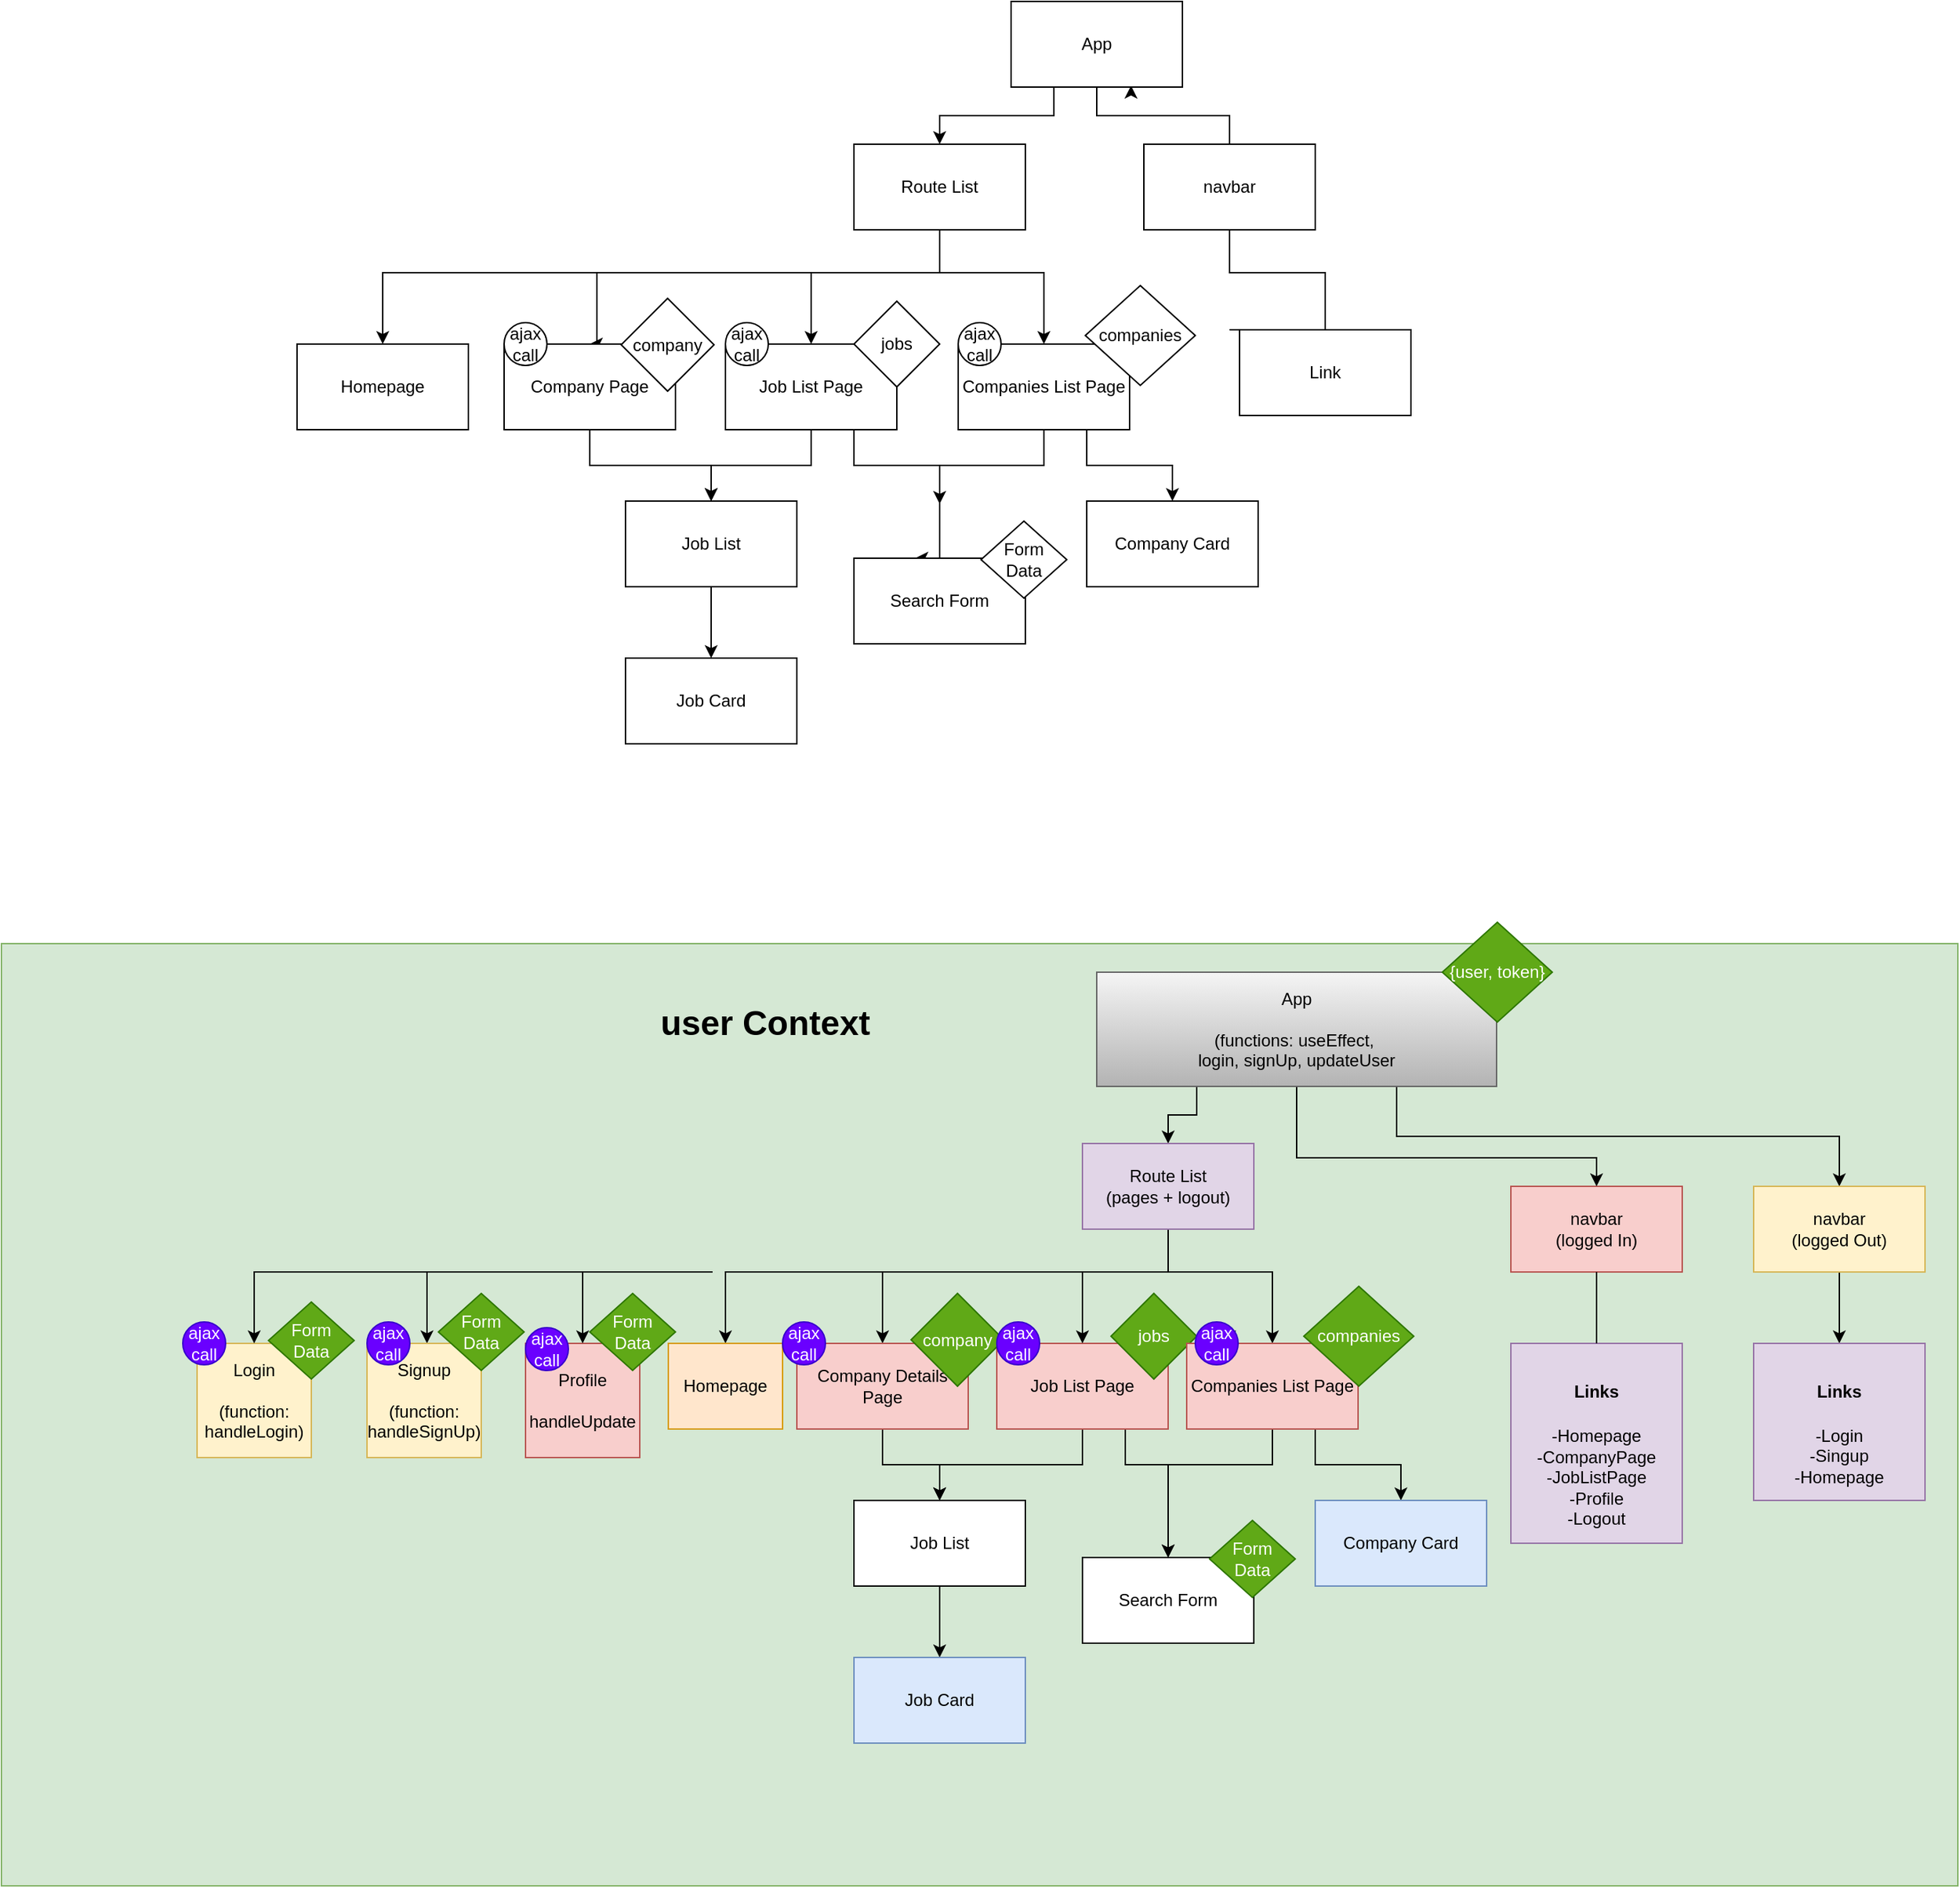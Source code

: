 <?xml version="1.0" encoding="UTF-8"?>
<mxfile version="21.3.6" type="google">
  <diagram name="Page-1" id="k6efzP_CLwAkw8BMIJ7L">
    <mxGraphModel dx="1760" dy="486" grid="1" gridSize="10" guides="1" tooltips="1" connect="1" arrows="1" fold="1" page="1" pageScale="1" pageWidth="850" pageHeight="1100" math="0" shadow="0">
      <root>
        <mxCell id="0" />
        <mxCell id="1" parent="0" />
        <mxCell id="GHfVv0XTAEKPI9skxGSw-54" style="edgeStyle=orthogonalEdgeStyle;rounded=0;orthogonalLoop=1;jettySize=auto;html=1;entryX=0.7;entryY=0.983;entryDx=0;entryDy=0;entryPerimeter=0;" parent="1" source="GHfVv0XTAEKPI9skxGSw-1" target="GHfVv0XTAEKPI9skxGSw-13" edge="1">
          <mxGeometry relative="1" as="geometry">
            <Array as="points">
              <mxPoint x="343" y="110" />
              <mxPoint x="250" y="110" />
              <mxPoint x="250" y="90" />
            </Array>
          </mxGeometry>
        </mxCell>
        <mxCell id="GHfVv0XTAEKPI9skxGSw-1" value="navbar" style="rounded=0;whiteSpace=wrap;html=1;" parent="1" vertex="1">
          <mxGeometry x="283" y="130" width="120" height="60" as="geometry" />
        </mxCell>
        <mxCell id="GHfVv0XTAEKPI9skxGSw-3" value="Link" style="rounded=0;whiteSpace=wrap;html=1;" parent="1" vertex="1">
          <mxGeometry x="350" y="260" width="120" height="60" as="geometry" />
        </mxCell>
        <mxCell id="GHfVv0XTAEKPI9skxGSw-7" value="" style="endArrow=none;html=1;rounded=0;entryX=0.5;entryY=1;entryDx=0;entryDy=0;exitX=0.5;exitY=0;exitDx=0;exitDy=0;" parent="1" source="GHfVv0XTAEKPI9skxGSw-3" target="GHfVv0XTAEKPI9skxGSw-1" edge="1">
          <mxGeometry width="50" height="50" relative="1" as="geometry">
            <mxPoint x="343" y="300" as="sourcePoint" />
            <mxPoint x="373" y="340" as="targetPoint" />
            <Array as="points">
              <mxPoint x="410" y="220" />
              <mxPoint x="343" y="220" />
            </Array>
          </mxGeometry>
        </mxCell>
        <mxCell id="GHfVv0XTAEKPI9skxGSw-12" value="" style="endArrow=none;html=1;rounded=0;exitX=0.5;exitY=0;exitDx=0;exitDy=0;" parent="1" source="GHfVv0XTAEKPI9skxGSw-3" edge="1">
          <mxGeometry width="50" height="50" relative="1" as="geometry">
            <mxPoint x="323" y="390" as="sourcePoint" />
            <mxPoint x="343" y="260" as="targetPoint" />
          </mxGeometry>
        </mxCell>
        <mxCell id="GHfVv0XTAEKPI9skxGSw-34" style="edgeStyle=orthogonalEdgeStyle;rounded=0;orthogonalLoop=1;jettySize=auto;html=1;" parent="1" target="GHfVv0XTAEKPI9skxGSw-33" edge="1">
          <mxGeometry relative="1" as="geometry">
            <mxPoint y="220" as="sourcePoint" />
            <Array as="points">
              <mxPoint y="220" />
              <mxPoint x="-250" y="220" />
            </Array>
          </mxGeometry>
        </mxCell>
        <mxCell id="GHfVv0XTAEKPI9skxGSw-73" style="edgeStyle=orthogonalEdgeStyle;rounded=0;orthogonalLoop=1;jettySize=auto;html=1;exitX=0.25;exitY=1;exitDx=0;exitDy=0;" parent="1" source="GHfVv0XTAEKPI9skxGSw-13" target="GHfVv0XTAEKPI9skxGSw-35" edge="1">
          <mxGeometry relative="1" as="geometry" />
        </mxCell>
        <mxCell id="GHfVv0XTAEKPI9skxGSw-13" value="App" style="rounded=0;whiteSpace=wrap;html=1;" parent="1" vertex="1">
          <mxGeometry x="190" y="30" width="120" height="60" as="geometry" />
        </mxCell>
        <mxCell id="GHfVv0XTAEKPI9skxGSw-64" value="" style="edgeStyle=orthogonalEdgeStyle;rounded=0;orthogonalLoop=1;jettySize=auto;html=1;" parent="1" source="GHfVv0XTAEKPI9skxGSw-23" target="GHfVv0XTAEKPI9skxGSw-31" edge="1">
          <mxGeometry relative="1" as="geometry" />
        </mxCell>
        <mxCell id="GHfVv0XTAEKPI9skxGSw-23" value="Job List" style="rounded=0;whiteSpace=wrap;html=1;" parent="1" vertex="1">
          <mxGeometry x="-80" y="380" width="120" height="60" as="geometry" />
        </mxCell>
        <mxCell id="GHfVv0XTAEKPI9skxGSw-65" value="" style="edgeStyle=orthogonalEdgeStyle;rounded=0;orthogonalLoop=1;jettySize=auto;html=1;" parent="1" source="GHfVv0XTAEKPI9skxGSw-24" target="GHfVv0XTAEKPI9skxGSw-23" edge="1">
          <mxGeometry relative="1" as="geometry" />
        </mxCell>
        <mxCell id="GHfVv0XTAEKPI9skxGSw-70" style="edgeStyle=orthogonalEdgeStyle;rounded=0;orthogonalLoop=1;jettySize=auto;html=1;exitX=0.75;exitY=1;exitDx=0;exitDy=0;entryX=0.358;entryY=0;entryDx=0;entryDy=0;entryPerimeter=0;" parent="1" source="GHfVv0XTAEKPI9skxGSw-24" target="GHfVv0XTAEKPI9skxGSw-25" edge="1">
          <mxGeometry relative="1" as="geometry">
            <Array as="points">
              <mxPoint x="80" y="355" />
              <mxPoint x="140" y="355" />
              <mxPoint x="140" y="420" />
            </Array>
          </mxGeometry>
        </mxCell>
        <mxCell id="GHfVv0XTAEKPI9skxGSw-24" value="Job List Page" style="rounded=0;whiteSpace=wrap;html=1;" parent="1" vertex="1">
          <mxGeometry x="-10" y="270" width="120" height="60" as="geometry" />
        </mxCell>
        <mxCell id="GHfVv0XTAEKPI9skxGSw-25" value="Search Form" style="rounded=0;whiteSpace=wrap;html=1;" parent="1" vertex="1">
          <mxGeometry x="80" y="420" width="120" height="60" as="geometry" />
        </mxCell>
        <mxCell id="GHfVv0XTAEKPI9skxGSw-31" value="Job Card" style="rounded=0;whiteSpace=wrap;html=1;" parent="1" vertex="1">
          <mxGeometry x="-80" y="490" width="120" height="60" as="geometry" />
        </mxCell>
        <mxCell id="GHfVv0XTAEKPI9skxGSw-33" value="Homepage" style="rounded=0;whiteSpace=wrap;html=1;" parent="1" vertex="1">
          <mxGeometry x="-310" y="270" width="120" height="60" as="geometry" />
        </mxCell>
        <mxCell id="GHfVv0XTAEKPI9skxGSw-41" style="edgeStyle=orthogonalEdgeStyle;rounded=0;orthogonalLoop=1;jettySize=auto;html=1;entryX=0.5;entryY=0;entryDx=0;entryDy=0;" parent="1" source="GHfVv0XTAEKPI9skxGSw-35" target="GHfVv0XTAEKPI9skxGSw-36" edge="1">
          <mxGeometry relative="1" as="geometry">
            <Array as="points">
              <mxPoint x="140" y="220" />
              <mxPoint x="-100" y="220" />
              <mxPoint x="-100" y="270" />
            </Array>
          </mxGeometry>
        </mxCell>
        <mxCell id="GHfVv0XTAEKPI9skxGSw-58" style="edgeStyle=orthogonalEdgeStyle;rounded=0;orthogonalLoop=1;jettySize=auto;html=1;" parent="1" source="GHfVv0XTAEKPI9skxGSw-35" target="GHfVv0XTAEKPI9skxGSw-55" edge="1">
          <mxGeometry relative="1" as="geometry">
            <Array as="points">
              <mxPoint x="140" y="220" />
              <mxPoint x="213" y="220" />
            </Array>
          </mxGeometry>
        </mxCell>
        <mxCell id="GHfVv0XTAEKPI9skxGSw-74" style="edgeStyle=orthogonalEdgeStyle;rounded=0;orthogonalLoop=1;jettySize=auto;html=1;entryX=0.5;entryY=0;entryDx=0;entryDy=0;" parent="1" source="GHfVv0XTAEKPI9skxGSw-35" target="GHfVv0XTAEKPI9skxGSw-24" edge="1">
          <mxGeometry relative="1" as="geometry">
            <Array as="points">
              <mxPoint x="140" y="220" />
              <mxPoint x="50" y="220" />
            </Array>
          </mxGeometry>
        </mxCell>
        <mxCell id="GHfVv0XTAEKPI9skxGSw-35" value="Route List" style="rounded=0;whiteSpace=wrap;html=1;" parent="1" vertex="1">
          <mxGeometry x="80" y="130" width="120" height="60" as="geometry" />
        </mxCell>
        <mxCell id="GHfVv0XTAEKPI9skxGSw-63" style="edgeStyle=orthogonalEdgeStyle;rounded=0;orthogonalLoop=1;jettySize=auto;html=1;" parent="1" source="GHfVv0XTAEKPI9skxGSw-36" target="GHfVv0XTAEKPI9skxGSw-23" edge="1">
          <mxGeometry relative="1" as="geometry" />
        </mxCell>
        <mxCell id="GHfVv0XTAEKPI9skxGSw-36" value="Company Page" style="rounded=0;whiteSpace=wrap;html=1;" parent="1" vertex="1">
          <mxGeometry x="-165" y="270" width="120" height="60" as="geometry" />
        </mxCell>
        <mxCell id="GHfVv0XTAEKPI9skxGSw-44" value="jobs" style="rhombus;whiteSpace=wrap;html=1;" parent="1" vertex="1">
          <mxGeometry x="80" y="240" width="60" height="60" as="geometry" />
        </mxCell>
        <mxCell id="GHfVv0XTAEKPI9skxGSw-45" value="Form&lt;br&gt;Data" style="rhombus;whiteSpace=wrap;html=1;" parent="1" vertex="1">
          <mxGeometry x="169" y="394" width="60" height="54" as="geometry" />
        </mxCell>
        <mxCell id="GHfVv0XTAEKPI9skxGSw-69" style="edgeStyle=orthogonalEdgeStyle;rounded=0;orthogonalLoop=1;jettySize=auto;html=1;" parent="1" source="GHfVv0XTAEKPI9skxGSw-55" edge="1">
          <mxGeometry relative="1" as="geometry">
            <mxPoint x="140" y="382" as="targetPoint" />
            <Array as="points">
              <mxPoint x="213" y="355" />
              <mxPoint x="140" y="355" />
              <mxPoint x="140" y="382" />
            </Array>
          </mxGeometry>
        </mxCell>
        <mxCell id="GHfVv0XTAEKPI9skxGSw-72" style="edgeStyle=orthogonalEdgeStyle;rounded=0;orthogonalLoop=1;jettySize=auto;html=1;exitX=0.75;exitY=1;exitDx=0;exitDy=0;entryX=0.5;entryY=0;entryDx=0;entryDy=0;" parent="1" source="GHfVv0XTAEKPI9skxGSw-55" target="GHfVv0XTAEKPI9skxGSw-71" edge="1">
          <mxGeometry relative="1" as="geometry" />
        </mxCell>
        <mxCell id="GHfVv0XTAEKPI9skxGSw-55" value="Companies List Page" style="rounded=0;whiteSpace=wrap;html=1;" parent="1" vertex="1">
          <mxGeometry x="153" y="270" width="120" height="60" as="geometry" />
        </mxCell>
        <mxCell id="GHfVv0XTAEKPI9skxGSw-56" value="companies" style="rhombus;whiteSpace=wrap;html=1;" parent="1" vertex="1">
          <mxGeometry x="242" y="229" width="77" height="70" as="geometry" />
        </mxCell>
        <mxCell id="GHfVv0XTAEKPI9skxGSw-71" value="Company Card" style="rounded=0;whiteSpace=wrap;html=1;" parent="1" vertex="1">
          <mxGeometry x="243" y="380" width="120" height="60" as="geometry" />
        </mxCell>
        <mxCell id="GHfVv0XTAEKPI9skxGSw-75" value="company" style="rhombus;whiteSpace=wrap;html=1;" parent="1" vertex="1">
          <mxGeometry x="-83" y="238" width="65" height="65" as="geometry" />
        </mxCell>
        <mxCell id="GHfVv0XTAEKPI9skxGSw-76" value="ajax&lt;br&gt;call" style="ellipse;whiteSpace=wrap;html=1;aspect=fixed;" parent="1" vertex="1">
          <mxGeometry x="153" y="255" width="30" height="30" as="geometry" />
        </mxCell>
        <mxCell id="GHfVv0XTAEKPI9skxGSw-77" value="ajax&lt;br&gt;call" style="ellipse;whiteSpace=wrap;html=1;aspect=fixed;" parent="1" vertex="1">
          <mxGeometry x="-10" y="255" width="30" height="30" as="geometry" />
        </mxCell>
        <mxCell id="GHfVv0XTAEKPI9skxGSw-78" value="ajax&lt;br&gt;call" style="ellipse;whiteSpace=wrap;html=1;aspect=fixed;" parent="1" vertex="1">
          <mxGeometry x="-165" y="255" width="30" height="30" as="geometry" />
        </mxCell>
        <mxCell id="uk5x4lQuVrt9A72xVWMO-1" value="&lt;h1 style=&quot;border-color: var(--border-color);&quot;&gt;user Context&amp;nbsp; &amp;nbsp; &amp;nbsp; &amp;nbsp; &amp;nbsp; &amp;nbsp; &amp;nbsp; &amp;nbsp; &amp;nbsp; &amp;nbsp; &amp;nbsp; &amp;nbsp; &amp;nbsp; &amp;nbsp; &amp;nbsp; &amp;nbsp; &amp;nbsp; &amp;nbsp; &amp;nbsp; &amp;nbsp; &amp;nbsp; &amp;nbsp; &amp;nbsp;&lt;/h1&gt;&lt;h1&gt;&lt;div style=&quot;border-color: var(--border-color);&quot;&gt;&lt;br style=&quot;border-color: var(--border-color); font-size: 12px; font-weight: 400;&quot;&gt;&lt;/div&gt;&lt;/h1&gt;&lt;div&gt;&lt;br&gt;&lt;/div&gt;&lt;div&gt;&lt;br&gt;&lt;/div&gt;&lt;div&gt;&lt;br&gt;&lt;/div&gt;&lt;div&gt;&lt;br&gt;&lt;/div&gt;&lt;div&gt;&lt;br&gt;&lt;/div&gt;&lt;div&gt;&lt;br&gt;&lt;/div&gt;&lt;div&gt;&lt;br&gt;&lt;/div&gt;&lt;div&gt;&lt;br&gt;&lt;/div&gt;&lt;div&gt;&lt;br&gt;&lt;/div&gt;&lt;div&gt;&lt;br&gt;&lt;/div&gt;&lt;div&gt;&lt;br&gt;&lt;/div&gt;&lt;div&gt;&lt;br&gt;&lt;/div&gt;&lt;div&gt;&lt;br&gt;&lt;/div&gt;&lt;div&gt;&lt;br&gt;&lt;/div&gt;&lt;div&gt;&lt;br&gt;&lt;/div&gt;&lt;div&gt;&lt;br&gt;&lt;/div&gt;&lt;div&gt;&lt;br&gt;&lt;/div&gt;&lt;div&gt;&lt;br&gt;&lt;/div&gt;&lt;div&gt;&lt;br&gt;&lt;/div&gt;&lt;div&gt;&lt;br&gt;&lt;/div&gt;&lt;div&gt;&lt;br&gt;&lt;/div&gt;&lt;div&gt;&lt;br&gt;&lt;/div&gt;&lt;div&gt;&lt;br&gt;&lt;/div&gt;&lt;div&gt;&lt;br&gt;&lt;/div&gt;&lt;div&gt;&lt;br&gt;&lt;/div&gt;&lt;div&gt;&lt;br&gt;&lt;/div&gt;&lt;div&gt;&lt;br&gt;&lt;/div&gt;&lt;div&gt;&lt;br&gt;&lt;/div&gt;&lt;div&gt;&lt;br&gt;&lt;/div&gt;&lt;div&gt;&lt;br&gt;&lt;/div&gt;&lt;div&gt;&lt;br&gt;&lt;/div&gt;&lt;div&gt;&lt;br&gt;&lt;/div&gt;&lt;div&gt;&lt;br&gt;&lt;/div&gt;&lt;div&gt;&lt;br&gt;&lt;/div&gt;&lt;div&gt;&lt;br&gt;&lt;/div&gt;" style="rounded=0;whiteSpace=wrap;html=1;fillColor=#d5e8d4;strokeColor=#82b366;" parent="1" vertex="1">
          <mxGeometry x="-517" y="690" width="1370" height="660" as="geometry" />
        </mxCell>
        <mxCell id="uk5x4lQuVrt9A72xVWMO-3" value="navbar&lt;br&gt;(logged In)" style="rounded=0;whiteSpace=wrap;html=1;fillColor=#f8cecc;strokeColor=#b85450;" parent="1" vertex="1">
          <mxGeometry x="540" y="860" width="120" height="60" as="geometry" />
        </mxCell>
        <mxCell id="uk5x4lQuVrt9A72xVWMO-4" value="&lt;h5&gt;&lt;font style=&quot;font-size: 12px;&quot;&gt;Links&lt;/font&gt;&lt;/h5&gt;-Homepage&lt;br&gt;-CompanyPage&lt;br&gt;-JobListPage&lt;br&gt;-Profile&lt;br&gt;-Logout" style="rounded=0;whiteSpace=wrap;html=1;fillColor=#e1d5e7;strokeColor=#9673a6;" parent="1" vertex="1">
          <mxGeometry x="540" y="970" width="120" height="140" as="geometry" />
        </mxCell>
        <mxCell id="uk5x4lQuVrt9A72xVWMO-5" value="" style="endArrow=none;html=1;rounded=0;entryX=0.5;entryY=1;entryDx=0;entryDy=0;exitX=0.5;exitY=0;exitDx=0;exitDy=0;" parent="1" source="uk5x4lQuVrt9A72xVWMO-4" target="uk5x4lQuVrt9A72xVWMO-3" edge="1">
          <mxGeometry width="50" height="50" relative="1" as="geometry">
            <mxPoint x="503" y="1000" as="sourcePoint" />
            <mxPoint x="533" y="1040" as="targetPoint" />
            <Array as="points">
              <mxPoint x="600" y="920" />
            </Array>
          </mxGeometry>
        </mxCell>
        <mxCell id="uk5x4lQuVrt9A72xVWMO-6" style="edgeStyle=orthogonalEdgeStyle;rounded=0;orthogonalLoop=1;jettySize=auto;html=1;" parent="1" target="uk5x4lQuVrt9A72xVWMO-16" edge="1">
          <mxGeometry relative="1" as="geometry">
            <mxPoint x="160" y="920" as="sourcePoint" />
            <Array as="points">
              <mxPoint x="-10" y="920" />
              <mxPoint x="-10" y="1000" />
            </Array>
          </mxGeometry>
        </mxCell>
        <mxCell id="uk5x4lQuVrt9A72xVWMO-7" style="edgeStyle=orthogonalEdgeStyle;rounded=0;orthogonalLoop=1;jettySize=auto;html=1;exitX=0.25;exitY=1;exitDx=0;exitDy=0;" parent="1" source="uk5x4lQuVrt9A72xVWMO-8" target="uk5x4lQuVrt9A72xVWMO-20" edge="1">
          <mxGeometry relative="1" as="geometry" />
        </mxCell>
        <mxCell id="Y4G8zXYfDRX42FFV4Pu0-13" style="edgeStyle=orthogonalEdgeStyle;rounded=0;orthogonalLoop=1;jettySize=auto;html=1;exitX=0.75;exitY=1;exitDx=0;exitDy=0;" edge="1" parent="1" source="uk5x4lQuVrt9A72xVWMO-8" target="uk5x4lQuVrt9A72xVWMO-45">
          <mxGeometry relative="1" as="geometry" />
        </mxCell>
        <mxCell id="Y4G8zXYfDRX42FFV4Pu0-14" style="edgeStyle=orthogonalEdgeStyle;rounded=0;orthogonalLoop=1;jettySize=auto;html=1;exitX=0.5;exitY=1;exitDx=0;exitDy=0;" edge="1" parent="1" source="uk5x4lQuVrt9A72xVWMO-8" target="uk5x4lQuVrt9A72xVWMO-3">
          <mxGeometry relative="1" as="geometry">
            <Array as="points">
              <mxPoint x="390" y="840" />
              <mxPoint x="600" y="840" />
            </Array>
          </mxGeometry>
        </mxCell>
        <mxCell id="uk5x4lQuVrt9A72xVWMO-8" value="App&lt;br&gt;&lt;br&gt;(functions: useEffect,&amp;nbsp;&lt;br&gt;login, signUp, updateUser" style="rounded=0;whiteSpace=wrap;html=1;fillColor=#f5f5f5;gradientColor=#b3b3b3;strokeColor=#666666;" parent="1" vertex="1">
          <mxGeometry x="250" y="710" width="280" height="80" as="geometry" />
        </mxCell>
        <mxCell id="uk5x4lQuVrt9A72xVWMO-9" value="" style="edgeStyle=orthogonalEdgeStyle;rounded=0;orthogonalLoop=1;jettySize=auto;html=1;" parent="1" source="uk5x4lQuVrt9A72xVWMO-10" target="uk5x4lQuVrt9A72xVWMO-15" edge="1">
          <mxGeometry relative="1" as="geometry" />
        </mxCell>
        <mxCell id="uk5x4lQuVrt9A72xVWMO-10" value="Job List" style="rounded=0;whiteSpace=wrap;html=1;" parent="1" vertex="1">
          <mxGeometry x="80" y="1080" width="120" height="60" as="geometry" />
        </mxCell>
        <mxCell id="uk5x4lQuVrt9A72xVWMO-11" value="" style="edgeStyle=orthogonalEdgeStyle;rounded=0;orthogonalLoop=1;jettySize=auto;html=1;" parent="1" source="uk5x4lQuVrt9A72xVWMO-13" target="uk5x4lQuVrt9A72xVWMO-10" edge="1">
          <mxGeometry relative="1" as="geometry" />
        </mxCell>
        <mxCell id="uk5x4lQuVrt9A72xVWMO-12" style="edgeStyle=orthogonalEdgeStyle;rounded=0;orthogonalLoop=1;jettySize=auto;html=1;exitX=0.75;exitY=1;exitDx=0;exitDy=0;entryX=0.5;entryY=0;entryDx=0;entryDy=0;" parent="1" source="uk5x4lQuVrt9A72xVWMO-13" target="uk5x4lQuVrt9A72xVWMO-14" edge="1">
          <mxGeometry relative="1" as="geometry">
            <Array as="points">
              <mxPoint x="270" y="1055" />
              <mxPoint x="300" y="1055" />
            </Array>
          </mxGeometry>
        </mxCell>
        <mxCell id="uk5x4lQuVrt9A72xVWMO-13" value="Job List Page" style="rounded=0;whiteSpace=wrap;html=1;fillColor=#f8cecc;strokeColor=#b85450;" parent="1" vertex="1">
          <mxGeometry x="180" y="970" width="120" height="60" as="geometry" />
        </mxCell>
        <mxCell id="uk5x4lQuVrt9A72xVWMO-14" value="Search Form" style="rounded=0;whiteSpace=wrap;html=1;" parent="1" vertex="1">
          <mxGeometry x="240" y="1120" width="120" height="60" as="geometry" />
        </mxCell>
        <mxCell id="uk5x4lQuVrt9A72xVWMO-15" value="Job Card" style="rounded=0;whiteSpace=wrap;html=1;fillColor=#dae8fc;strokeColor=#6c8ebf;" parent="1" vertex="1">
          <mxGeometry x="80" y="1190" width="120" height="60" as="geometry" />
        </mxCell>
        <mxCell id="uk5x4lQuVrt9A72xVWMO-16" value="Homepage" style="rounded=0;whiteSpace=wrap;html=1;fillColor=#ffe6cc;strokeColor=#d79b00;" parent="1" vertex="1">
          <mxGeometry x="-50" y="970" width="80" height="60" as="geometry" />
        </mxCell>
        <mxCell id="uk5x4lQuVrt9A72xVWMO-17" style="edgeStyle=orthogonalEdgeStyle;rounded=0;orthogonalLoop=1;jettySize=auto;html=1;entryX=0.5;entryY=0;entryDx=0;entryDy=0;" parent="1" source="uk5x4lQuVrt9A72xVWMO-20" target="uk5x4lQuVrt9A72xVWMO-22" edge="1">
          <mxGeometry relative="1" as="geometry">
            <Array as="points">
              <mxPoint x="300" y="920" />
              <mxPoint x="100" y="920" />
            </Array>
          </mxGeometry>
        </mxCell>
        <mxCell id="uk5x4lQuVrt9A72xVWMO-18" style="edgeStyle=orthogonalEdgeStyle;rounded=0;orthogonalLoop=1;jettySize=auto;html=1;" parent="1" source="uk5x4lQuVrt9A72xVWMO-20" target="uk5x4lQuVrt9A72xVWMO-27" edge="1">
          <mxGeometry relative="1" as="geometry">
            <Array as="points">
              <mxPoint x="300" y="920" />
              <mxPoint x="373" y="920" />
            </Array>
          </mxGeometry>
        </mxCell>
        <mxCell id="uk5x4lQuVrt9A72xVWMO-19" style="edgeStyle=orthogonalEdgeStyle;rounded=0;orthogonalLoop=1;jettySize=auto;html=1;entryX=0.5;entryY=0;entryDx=0;entryDy=0;" parent="1" source="uk5x4lQuVrt9A72xVWMO-20" target="uk5x4lQuVrt9A72xVWMO-13" edge="1">
          <mxGeometry relative="1" as="geometry">
            <Array as="points">
              <mxPoint x="300" y="920" />
              <mxPoint x="240" y="920" />
            </Array>
          </mxGeometry>
        </mxCell>
        <mxCell id="uk5x4lQuVrt9A72xVWMO-20" value="Route List&lt;br&gt;(pages + logout)" style="rounded=0;whiteSpace=wrap;html=1;fillColor=#e1d5e7;strokeColor=#9673a6;" parent="1" vertex="1">
          <mxGeometry x="240" y="830" width="120" height="60" as="geometry" />
        </mxCell>
        <mxCell id="uk5x4lQuVrt9A72xVWMO-21" style="edgeStyle=orthogonalEdgeStyle;rounded=0;orthogonalLoop=1;jettySize=auto;html=1;" parent="1" source="uk5x4lQuVrt9A72xVWMO-22" target="uk5x4lQuVrt9A72xVWMO-10" edge="1">
          <mxGeometry relative="1" as="geometry" />
        </mxCell>
        <mxCell id="uk5x4lQuVrt9A72xVWMO-22" value="Company Details Page" style="rounded=0;whiteSpace=wrap;html=1;fillColor=#f8cecc;strokeColor=#b85450;" parent="1" vertex="1">
          <mxGeometry x="40" y="970" width="120" height="60" as="geometry" />
        </mxCell>
        <mxCell id="uk5x4lQuVrt9A72xVWMO-23" value="jobs" style="rhombus;whiteSpace=wrap;html=1;fillColor=#60a917;fontColor=#ffffff;strokeColor=#2D7600;" parent="1" vertex="1">
          <mxGeometry x="260" y="935" width="60" height="60" as="geometry" />
        </mxCell>
        <mxCell id="uk5x4lQuVrt9A72xVWMO-24" value="Form&lt;br&gt;Data" style="rhombus;whiteSpace=wrap;html=1;fillColor=#60a917;fontColor=#ffffff;strokeColor=#2D7600;" parent="1" vertex="1">
          <mxGeometry x="329" y="1094" width="60" height="54" as="geometry" />
        </mxCell>
        <mxCell id="uk5x4lQuVrt9A72xVWMO-25" style="edgeStyle=orthogonalEdgeStyle;rounded=0;orthogonalLoop=1;jettySize=auto;html=1;entryX=0.5;entryY=0;entryDx=0;entryDy=0;" parent="1" source="uk5x4lQuVrt9A72xVWMO-27" target="uk5x4lQuVrt9A72xVWMO-14" edge="1">
          <mxGeometry relative="1" as="geometry">
            <mxPoint x="300" y="1082" as="targetPoint" />
            <Array as="points">
              <mxPoint x="373" y="1055" />
              <mxPoint x="300" y="1055" />
            </Array>
          </mxGeometry>
        </mxCell>
        <mxCell id="uk5x4lQuVrt9A72xVWMO-26" style="edgeStyle=orthogonalEdgeStyle;rounded=0;orthogonalLoop=1;jettySize=auto;html=1;exitX=0.75;exitY=1;exitDx=0;exitDy=0;entryX=0.5;entryY=0;entryDx=0;entryDy=0;" parent="1" source="uk5x4lQuVrt9A72xVWMO-27" target="uk5x4lQuVrt9A72xVWMO-29" edge="1">
          <mxGeometry relative="1" as="geometry" />
        </mxCell>
        <mxCell id="uk5x4lQuVrt9A72xVWMO-27" value="Companies List Page" style="rounded=0;whiteSpace=wrap;html=1;fillColor=#f8cecc;strokeColor=#b85450;" parent="1" vertex="1">
          <mxGeometry x="313" y="970" width="120" height="60" as="geometry" />
        </mxCell>
        <mxCell id="uk5x4lQuVrt9A72xVWMO-28" value="companies" style="rhombus;whiteSpace=wrap;html=1;fillColor=#60a917;fontColor=#ffffff;strokeColor=#2D7600;" parent="1" vertex="1">
          <mxGeometry x="395" y="930" width="77" height="70" as="geometry" />
        </mxCell>
        <mxCell id="uk5x4lQuVrt9A72xVWMO-29" value="Company Card" style="rounded=0;whiteSpace=wrap;html=1;fillColor=#dae8fc;strokeColor=#6c8ebf;" parent="1" vertex="1">
          <mxGeometry x="403" y="1080" width="120" height="60" as="geometry" />
        </mxCell>
        <mxCell id="uk5x4lQuVrt9A72xVWMO-30" value="company" style="rhombus;whiteSpace=wrap;html=1;fillColor=#60a917;fontColor=#ffffff;strokeColor=#2D7600;" parent="1" vertex="1">
          <mxGeometry x="120" y="935" width="65" height="65" as="geometry" />
        </mxCell>
        <mxCell id="Y4G8zXYfDRX42FFV4Pu0-19" style="edgeStyle=orthogonalEdgeStyle;rounded=0;orthogonalLoop=1;jettySize=auto;html=1;exitX=1;exitY=0;exitDx=0;exitDy=0;entryX=0.25;entryY=0;entryDx=0;entryDy=0;" edge="1" parent="1" source="uk5x4lQuVrt9A72xVWMO-31" target="uk5x4lQuVrt9A72xVWMO-27">
          <mxGeometry relative="1" as="geometry" />
        </mxCell>
        <mxCell id="uk5x4lQuVrt9A72xVWMO-31" value="ajax&lt;br&gt;call" style="ellipse;whiteSpace=wrap;html=1;aspect=fixed;fillColor=#6a00ff;fontColor=#ffffff;strokeColor=#3700CC;" parent="1" vertex="1">
          <mxGeometry x="319" y="955" width="30" height="30" as="geometry" />
        </mxCell>
        <mxCell id="uk5x4lQuVrt9A72xVWMO-32" style="edgeStyle=orthogonalEdgeStyle;rounded=0;orthogonalLoop=1;jettySize=auto;html=1;exitX=1;exitY=0.5;exitDx=0;exitDy=0;entryX=0.108;entryY=-0.018;entryDx=0;entryDy=0;entryPerimeter=0;" parent="1" source="uk5x4lQuVrt9A72xVWMO-33" target="uk5x4lQuVrt9A72xVWMO-13" edge="1">
          <mxGeometry relative="1" as="geometry" />
        </mxCell>
        <mxCell id="uk5x4lQuVrt9A72xVWMO-33" value="ajax&lt;br&gt;call" style="ellipse;whiteSpace=wrap;html=1;aspect=fixed;fillColor=#6a00ff;fontColor=#ffffff;strokeColor=#3700CC;" parent="1" vertex="1">
          <mxGeometry x="180" y="955" width="30" height="30" as="geometry" />
        </mxCell>
        <mxCell id="uk5x4lQuVrt9A72xVWMO-34" value="ajax&lt;br&gt;call" style="ellipse;whiteSpace=wrap;html=1;aspect=fixed;fillColor=#6a00ff;fontColor=#ffffff;strokeColor=#3700CC;" parent="1" vertex="1">
          <mxGeometry x="30" y="955" width="30" height="30" as="geometry" />
        </mxCell>
        <mxCell id="uk5x4lQuVrt9A72xVWMO-35" value="{user, token}" style="rhombus;whiteSpace=wrap;html=1;fillColor=#60a917;fontColor=#ffffff;strokeColor=#2D7600;" parent="1" vertex="1">
          <mxGeometry x="492" y="675" width="77" height="70" as="geometry" />
        </mxCell>
        <mxCell id="uk5x4lQuVrt9A72xVWMO-36" value="" style="endArrow=classic;html=1;rounded=0;" parent="1" edge="1">
          <mxGeometry width="50" height="50" relative="1" as="geometry">
            <mxPoint x="-19" y="920" as="sourcePoint" />
            <mxPoint x="-219" y="970" as="targetPoint" />
            <Array as="points">
              <mxPoint x="-219" y="920" />
              <mxPoint x="-219" y="940" />
              <mxPoint x="-219" y="950" />
            </Array>
          </mxGeometry>
        </mxCell>
        <mxCell id="uk5x4lQuVrt9A72xVWMO-38" value="Profile&lt;br&gt;&lt;br&gt;handleUpdate" style="rounded=0;whiteSpace=wrap;html=1;fillColor=#f8cecc;strokeColor=#b85450;" parent="1" vertex="1">
          <mxGeometry x="-150" y="970" width="80" height="80" as="geometry" />
        </mxCell>
        <mxCell id="uk5x4lQuVrt9A72xVWMO-39" value="Login&lt;br&gt;&lt;br&gt;(function: handleLogin)&lt;br&gt;" style="rounded=0;whiteSpace=wrap;html=1;fillColor=#fff2cc;strokeColor=#d6b656;" parent="1" vertex="1">
          <mxGeometry x="-380" y="970" width="80" height="80" as="geometry" />
        </mxCell>
        <mxCell id="uk5x4lQuVrt9A72xVWMO-41" value="Signup&lt;br&gt;&lt;br&gt;(function: handleSignUp)" style="rounded=0;whiteSpace=wrap;html=1;fillColor=#fff2cc;strokeColor=#d6b656;" parent="1" vertex="1">
          <mxGeometry x="-261" y="970" width="80" height="80" as="geometry" />
        </mxCell>
        <mxCell id="uk5x4lQuVrt9A72xVWMO-42" value="" style="endArrow=classic;html=1;rounded=0;entryX=0.5;entryY=0;entryDx=0;entryDy=0;" parent="1" target="uk5x4lQuVrt9A72xVWMO-39" edge="1">
          <mxGeometry width="50" height="50" relative="1" as="geometry">
            <mxPoint x="-200" y="920" as="sourcePoint" />
            <mxPoint x="-310" y="950" as="targetPoint" />
            <Array as="points">
              <mxPoint x="-340" y="920" />
            </Array>
          </mxGeometry>
        </mxCell>
        <mxCell id="uk5x4lQuVrt9A72xVWMO-43" value="" style="endArrow=classic;html=1;rounded=0;entryX=0.5;entryY=0;entryDx=0;entryDy=0;" parent="1" target="uk5x4lQuVrt9A72xVWMO-38" edge="1">
          <mxGeometry width="50" height="50" relative="1" as="geometry">
            <mxPoint x="-110" y="920" as="sourcePoint" />
            <mxPoint x="-110" y="950" as="targetPoint" />
          </mxGeometry>
        </mxCell>
        <mxCell id="uk5x4lQuVrt9A72xVWMO-44" style="edgeStyle=orthogonalEdgeStyle;rounded=0;orthogonalLoop=1;jettySize=auto;html=1;" parent="1" source="uk5x4lQuVrt9A72xVWMO-45" target="uk5x4lQuVrt9A72xVWMO-47" edge="1">
          <mxGeometry relative="1" as="geometry" />
        </mxCell>
        <mxCell id="uk5x4lQuVrt9A72xVWMO-45" value="navbar&lt;br&gt;(logged Out)" style="rounded=0;whiteSpace=wrap;html=1;fillColor=#fff2cc;strokeColor=#d6b656;" parent="1" vertex="1">
          <mxGeometry x="710" y="860" width="120" height="60" as="geometry" />
        </mxCell>
        <mxCell id="uk5x4lQuVrt9A72xVWMO-47" value="&lt;h5&gt;&lt;font style=&quot;font-size: 12px;&quot;&gt;Links&lt;/font&gt;&lt;/h5&gt;-Login&lt;br&gt;-Singup&lt;br&gt;-Homepage&lt;br&gt;" style="rounded=0;whiteSpace=wrap;html=1;fillColor=#e1d5e7;strokeColor=#9673a6;" parent="1" vertex="1">
          <mxGeometry x="710" y="970" width="120" height="110" as="geometry" />
        </mxCell>
        <mxCell id="uk5x4lQuVrt9A72xVWMO-48" value="ajax&lt;br&gt;call" style="ellipse;whiteSpace=wrap;html=1;aspect=fixed;fillColor=#6a00ff;fontColor=#ffffff;strokeColor=#3700CC;" parent="1" vertex="1">
          <mxGeometry x="-390" y="955" width="30" height="30" as="geometry" />
        </mxCell>
        <mxCell id="uk5x4lQuVrt9A72xVWMO-49" value="ajax&lt;br&gt;call" style="ellipse;whiteSpace=wrap;html=1;aspect=fixed;fillColor=#6a00ff;fontColor=#ffffff;strokeColor=#3700CC;" parent="1" vertex="1">
          <mxGeometry x="-261" y="955" width="30" height="30" as="geometry" />
        </mxCell>
        <mxCell id="uk5x4lQuVrt9A72xVWMO-50" value="ajax&lt;br&gt;call" style="ellipse;whiteSpace=wrap;html=1;aspect=fixed;fillColor=#6a00ff;fontColor=#ffffff;strokeColor=#3700CC;" parent="1" vertex="1">
          <mxGeometry x="-150" y="959" width="30" height="30" as="geometry" />
        </mxCell>
        <mxCell id="Y4G8zXYfDRX42FFV4Pu0-2" value="Form&lt;br&gt;Data" style="rhombus;whiteSpace=wrap;html=1;fillColor=#60a917;fontColor=#ffffff;strokeColor=#2D7600;" vertex="1" parent="1">
          <mxGeometry x="-330" y="941" width="60" height="54" as="geometry" />
        </mxCell>
        <mxCell id="Y4G8zXYfDRX42FFV4Pu0-5" value="Form&lt;br&gt;Data" style="rhombus;whiteSpace=wrap;html=1;fillColor=#60a917;fontColor=#ffffff;strokeColor=#2D7600;" vertex="1" parent="1">
          <mxGeometry x="-211" y="935" width="60" height="54" as="geometry" />
        </mxCell>
        <mxCell id="Y4G8zXYfDRX42FFV4Pu0-7" value="Form&lt;br&gt;Data" style="rhombus;whiteSpace=wrap;html=1;fillColor=#60a917;fontColor=#ffffff;strokeColor=#2D7600;" vertex="1" parent="1">
          <mxGeometry x="-105" y="935" width="60" height="54" as="geometry" />
        </mxCell>
      </root>
    </mxGraphModel>
  </diagram>
</mxfile>

